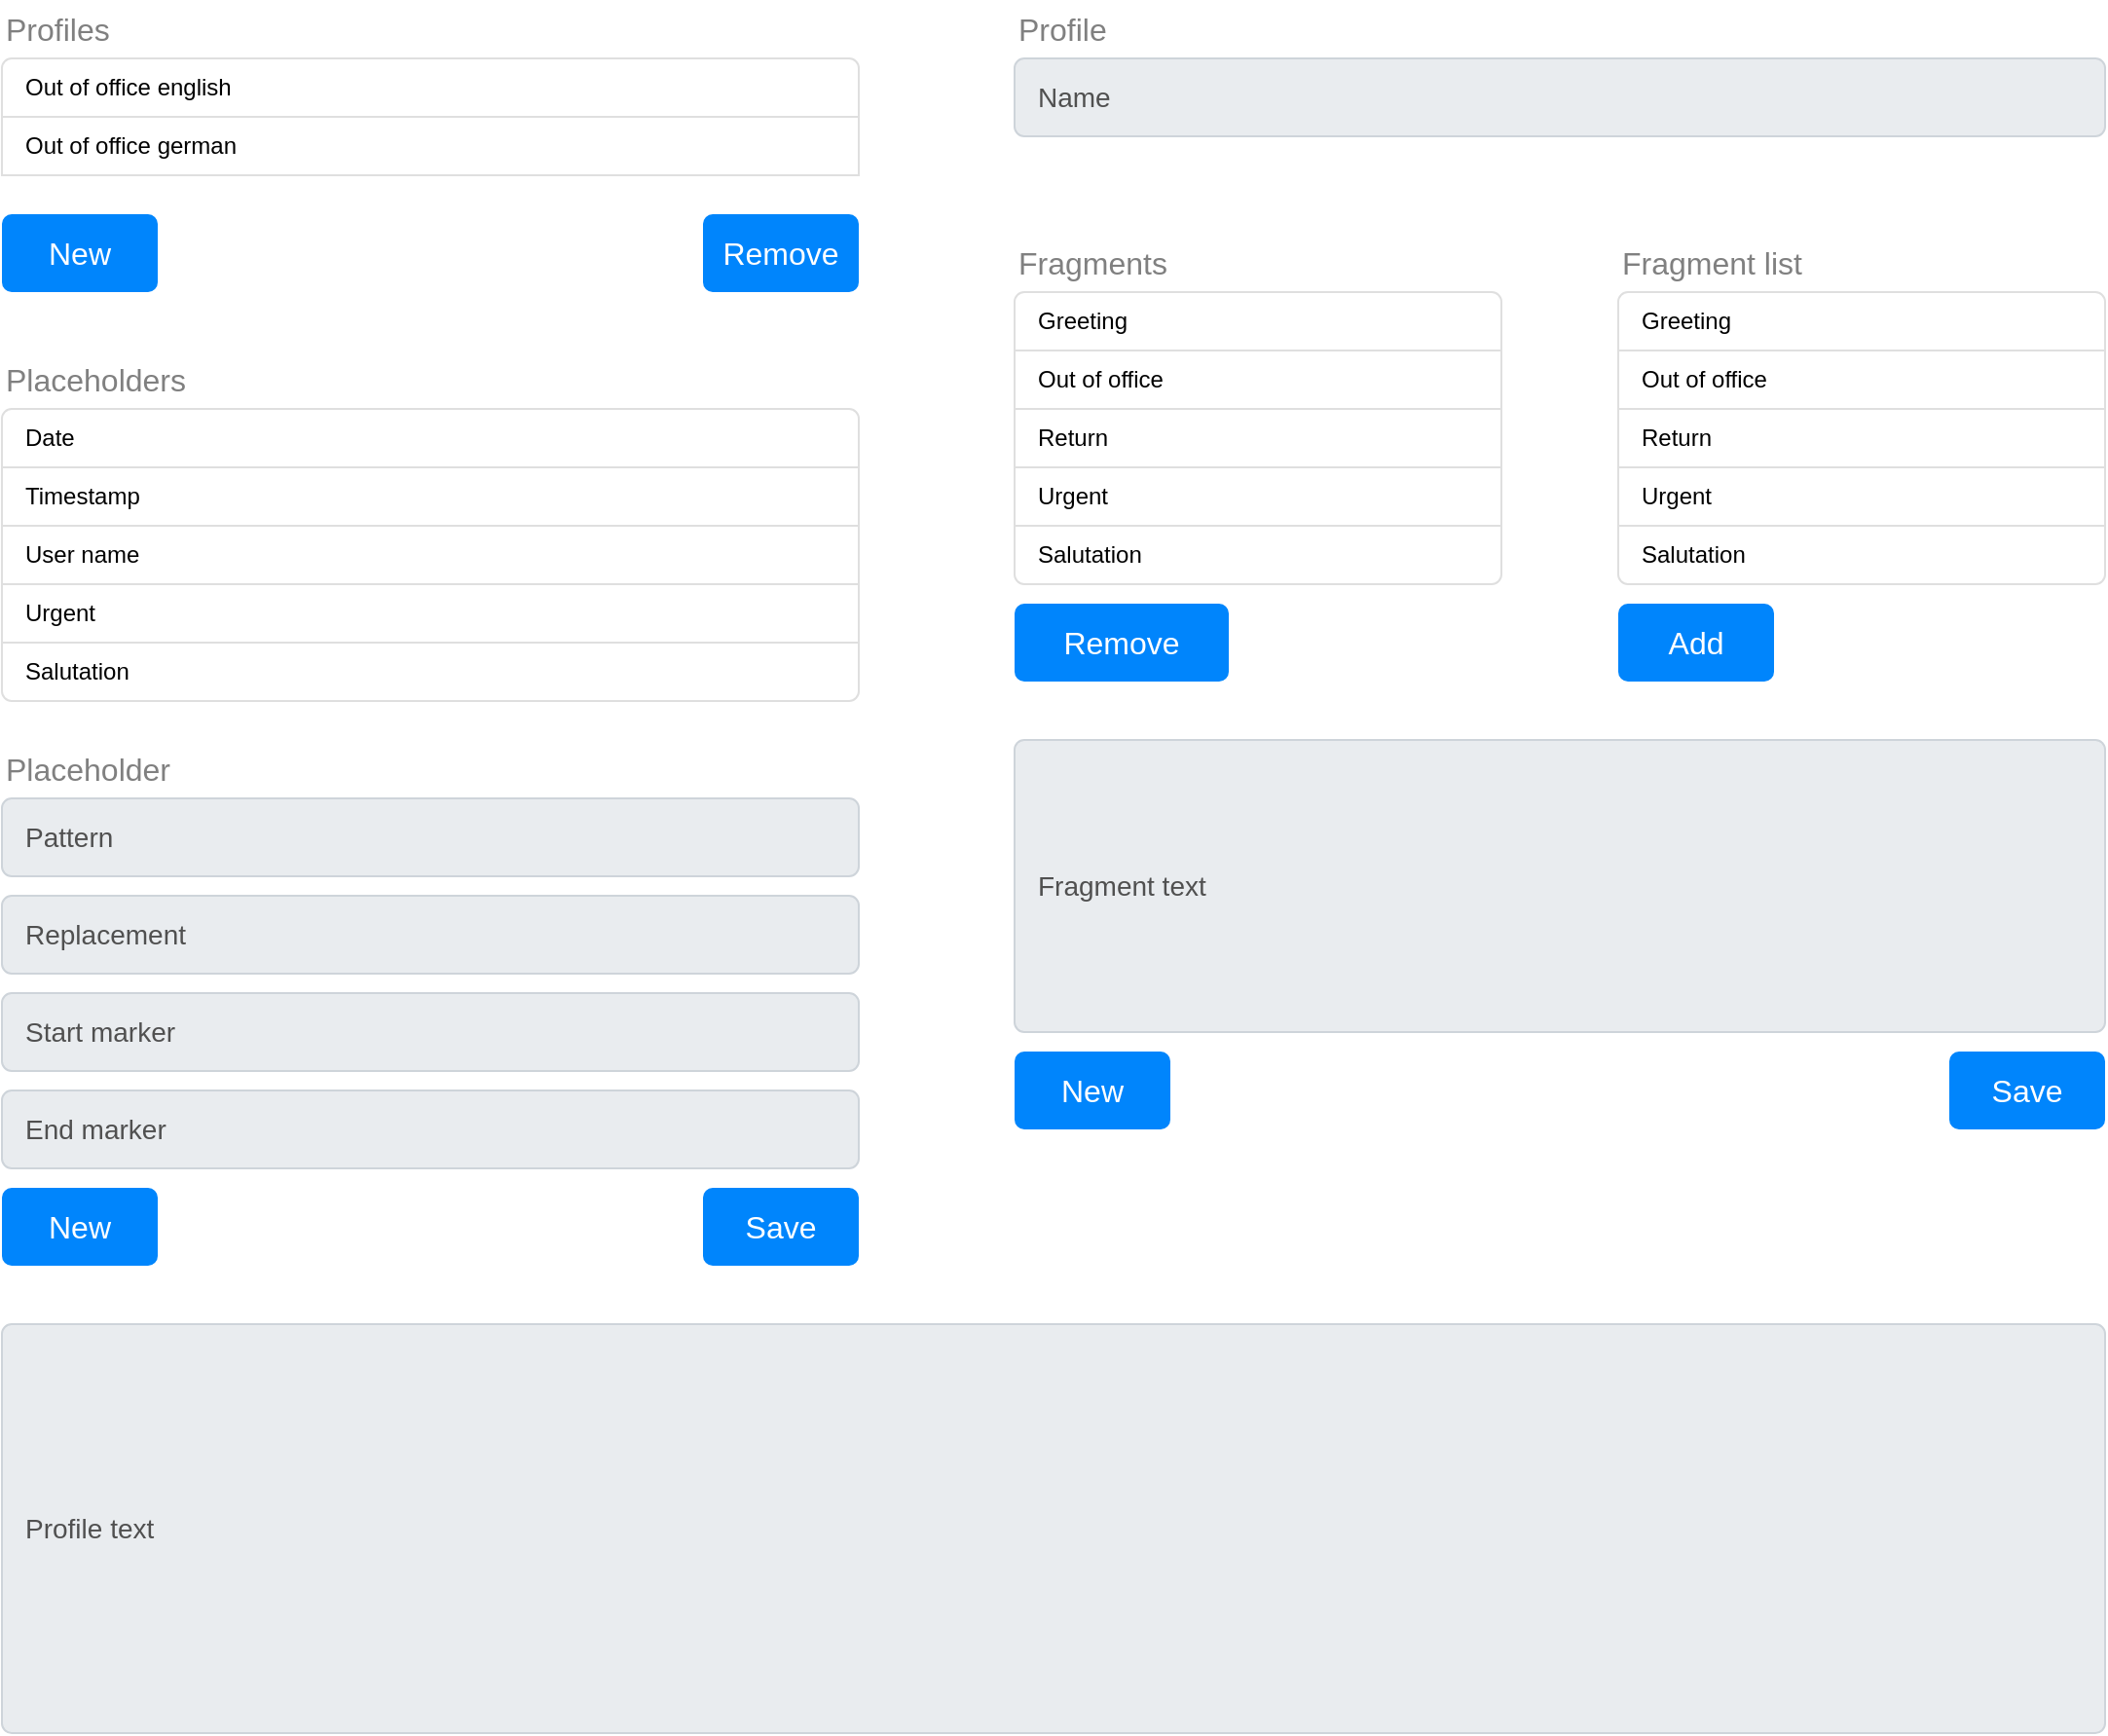 <mxfile version="24.7.17">
  <diagram name="MainPage" id="WebL89z5CDgccQZ9ob2R">
    <mxGraphModel dx="2856" dy="993" grid="1" gridSize="10" guides="1" tooltips="1" connect="1" arrows="1" fold="1" page="1" pageScale="1" pageWidth="1169" pageHeight="827" math="0" shadow="0">
      <root>
        <mxCell id="0" />
        <mxCell id="1" parent="0" />
        <mxCell id="-PZXOgzeaRd-bdsWp7vQ-1" value="" style="swimlane;fontStyle=0;childLayout=stackLayout;horizontal=1;startSize=0;horizontalStack=0;resizeParent=1;resizeParentMax=0;resizeLast=0;collapsible=0;marginBottom=0;whiteSpace=wrap;html=1;strokeColor=none;fillColor=none;" vertex="1" parent="1">
          <mxGeometry x="-600" y="190" width="250" height="150" as="geometry" />
        </mxCell>
        <mxCell id="-PZXOgzeaRd-bdsWp7vQ-2" value="Greeting" style="text;strokeColor=#DFDFDF;fillColor=#FFFFFF;align=left;verticalAlign=middle;spacingLeft=10;spacingRight=10;overflow=hidden;points=[[0,0.5],[1,0.5]];portConstraint=eastwest;rotatable=0;whiteSpace=wrap;html=1;shape=mxgraph.bootstrap.topButton;rSize=5;fontColor=#000000;" vertex="1" parent="-PZXOgzeaRd-bdsWp7vQ-1">
          <mxGeometry width="250" height="30" as="geometry" />
        </mxCell>
        <mxCell id="-PZXOgzeaRd-bdsWp7vQ-3" value="Out of office" style="text;strokeColor=#DFDFDF;fillColor=#FFFFFF;align=left;verticalAlign=middle;spacingLeft=10;spacingRight=10;overflow=hidden;points=[[0,0.5],[1,0.5]];portConstraint=eastwest;rotatable=0;whiteSpace=wrap;html=1;rSize=5;fontColor=#000000;" vertex="1" parent="-PZXOgzeaRd-bdsWp7vQ-1">
          <mxGeometry y="30" width="250" height="30" as="geometry" />
        </mxCell>
        <mxCell id="-PZXOgzeaRd-bdsWp7vQ-4" value="Return" style="text;strokeColor=#DFDFDF;fillColor=#FFFFFF;align=left;verticalAlign=middle;spacingLeft=10;spacingRight=10;overflow=hidden;points=[[0,0.5],[1,0.5]];portConstraint=eastwest;rotatable=0;whiteSpace=wrap;html=1;rSize=5;fontColor=#000000;" vertex="1" parent="-PZXOgzeaRd-bdsWp7vQ-1">
          <mxGeometry y="60" width="250" height="30" as="geometry" />
        </mxCell>
        <mxCell id="-PZXOgzeaRd-bdsWp7vQ-5" value="Urgent" style="text;strokeColor=#DFDFDF;fillColor=#FFFFFF;align=left;verticalAlign=middle;spacingLeft=10;spacingRight=10;overflow=hidden;points=[[0,0.5],[1,0.5]];portConstraint=eastwest;rotatable=0;whiteSpace=wrap;html=1;rSize=5;fontColor=#000000;" vertex="1" parent="-PZXOgzeaRd-bdsWp7vQ-1">
          <mxGeometry y="90" width="250" height="30" as="geometry" />
        </mxCell>
        <mxCell id="-PZXOgzeaRd-bdsWp7vQ-6" value="Salutation" style="text;strokeColor=#DFDFDF;fillColor=#FFFFFF;align=left;verticalAlign=middle;spacingLeft=10;spacingRight=10;overflow=hidden;points=[[0,0.5],[1,0.5]];portConstraint=eastwest;rotatable=0;whiteSpace=wrap;html=1;shape=mxgraph.bootstrap.bottomButton;rSize=5;fontColor=#000000;" vertex="1" parent="-PZXOgzeaRd-bdsWp7vQ-1">
          <mxGeometry y="120" width="250" height="30" as="geometry" />
        </mxCell>
        <mxCell id="-PZXOgzeaRd-bdsWp7vQ-7" value="Name" style="html=1;shadow=0;dashed=0;shape=mxgraph.bootstrap.rrect;rSize=5;strokeColor=#CED4DA;strokeWidth=1;fillColor=#E9ECEF;fontColor=#505050;whiteSpace=wrap;align=left;verticalAlign=middle;spacingLeft=10;fontSize=14;" vertex="1" parent="1">
          <mxGeometry x="-600" y="70" width="560" height="40" as="geometry" />
        </mxCell>
        <mxCell id="-PZXOgzeaRd-bdsWp7vQ-14" value="Fragments" style="text;fontColor=#808080;fontSize=16;verticalAlign=middle;strokeColor=none;fillColor=none;whiteSpace=wrap;html=1;" vertex="1" parent="1">
          <mxGeometry x="-600" y="160" width="90" height="30" as="geometry" />
        </mxCell>
        <mxCell id="-PZXOgzeaRd-bdsWp7vQ-16" value="" style="swimlane;fontStyle=0;childLayout=stackLayout;horizontal=1;startSize=0;horizontalStack=0;resizeParent=1;resizeParentMax=0;resizeLast=0;collapsible=0;marginBottom=0;whiteSpace=wrap;html=1;strokeColor=none;fillColor=none;" vertex="1" parent="1">
          <mxGeometry x="-1120" y="70" width="440" height="60" as="geometry" />
        </mxCell>
        <mxCell id="-PZXOgzeaRd-bdsWp7vQ-17" value="Out of office english" style="text;strokeColor=#DFDFDF;fillColor=#FFFFFF;align=left;verticalAlign=middle;spacingLeft=10;spacingRight=10;overflow=hidden;points=[[0,0.5],[1,0.5]];portConstraint=eastwest;rotatable=0;whiteSpace=wrap;html=1;shape=mxgraph.bootstrap.topButton;rSize=5;fontColor=#000000;" vertex="1" parent="-PZXOgzeaRd-bdsWp7vQ-16">
          <mxGeometry width="440" height="30" as="geometry" />
        </mxCell>
        <mxCell id="-PZXOgzeaRd-bdsWp7vQ-18" value="Out of office german" style="text;strokeColor=#DFDFDF;fillColor=#FFFFFF;align=left;verticalAlign=middle;spacingLeft=10;spacingRight=10;overflow=hidden;points=[[0,0.5],[1,0.5]];portConstraint=eastwest;rotatable=0;whiteSpace=wrap;html=1;rSize=5;fontColor=#000000;" vertex="1" parent="-PZXOgzeaRd-bdsWp7vQ-16">
          <mxGeometry y="30" width="440" height="30" as="geometry" />
        </mxCell>
        <mxCell id="-PZXOgzeaRd-bdsWp7vQ-23" value="Remove" style="html=1;shadow=0;dashed=0;shape=mxgraph.bootstrap.rrect;rSize=5;strokeColor=none;strokeWidth=1;fillColor=#0085FC;fontColor=#FFFFFF;whiteSpace=wrap;align=center;verticalAlign=middle;spacingLeft=0;fontStyle=0;fontSize=16;spacing=5;" vertex="1" parent="1">
          <mxGeometry x="-600" y="350" width="110" height="40" as="geometry" />
        </mxCell>
        <mxCell id="-PZXOgzeaRd-bdsWp7vQ-24" value="Remove" style="html=1;shadow=0;dashed=0;shape=mxgraph.bootstrap.rrect;rSize=5;strokeColor=none;strokeWidth=1;fillColor=#0085FC;fontColor=#FFFFFF;whiteSpace=wrap;align=center;verticalAlign=middle;spacingLeft=0;fontStyle=0;fontSize=16;spacing=5;" vertex="1" parent="1">
          <mxGeometry x="-760" y="150" width="80" height="40" as="geometry" />
        </mxCell>
        <mxCell id="-PZXOgzeaRd-bdsWp7vQ-25" value="Fragment text" style="html=1;shadow=0;dashed=0;shape=mxgraph.bootstrap.rrect;rSize=5;strokeColor=#CED4DA;strokeWidth=1;fillColor=#E9ECEF;fontColor=#505050;whiteSpace=wrap;align=left;verticalAlign=middle;spacingLeft=10;fontSize=14;" vertex="1" parent="1">
          <mxGeometry x="-600" y="420" width="560" height="150" as="geometry" />
        </mxCell>
        <mxCell id="-PZXOgzeaRd-bdsWp7vQ-26" value="Placeholders" style="text;fontColor=#808080;fontSize=16;verticalAlign=middle;strokeColor=none;fillColor=none;whiteSpace=wrap;html=1;" vertex="1" parent="1">
          <mxGeometry x="-1120" y="220" width="110" height="30" as="geometry" />
        </mxCell>
        <mxCell id="-PZXOgzeaRd-bdsWp7vQ-27" value="Save" style="html=1;shadow=0;dashed=0;shape=mxgraph.bootstrap.rrect;rSize=5;strokeColor=none;strokeWidth=1;fillColor=#0085FC;fontColor=#FFFFFF;whiteSpace=wrap;align=center;verticalAlign=middle;spacingLeft=0;fontStyle=0;fontSize=16;spacing=5;" vertex="1" parent="1">
          <mxGeometry x="-120" y="580" width="80" height="40" as="geometry" />
        </mxCell>
        <mxCell id="-PZXOgzeaRd-bdsWp7vQ-28" value="" style="swimlane;fontStyle=0;childLayout=stackLayout;horizontal=1;startSize=0;horizontalStack=0;resizeParent=1;resizeParentMax=0;resizeLast=0;collapsible=0;marginBottom=0;whiteSpace=wrap;html=1;strokeColor=none;fillColor=none;" vertex="1" parent="1">
          <mxGeometry x="-1120" y="250" width="440" height="150" as="geometry" />
        </mxCell>
        <mxCell id="-PZXOgzeaRd-bdsWp7vQ-29" value="Date" style="text;strokeColor=#DFDFDF;fillColor=#FFFFFF;align=left;verticalAlign=middle;spacingLeft=10;spacingRight=10;overflow=hidden;points=[[0,0.5],[1,0.5]];portConstraint=eastwest;rotatable=0;whiteSpace=wrap;html=1;shape=mxgraph.bootstrap.topButton;rSize=5;fontColor=#000000;" vertex="1" parent="-PZXOgzeaRd-bdsWp7vQ-28">
          <mxGeometry width="440" height="30" as="geometry" />
        </mxCell>
        <mxCell id="-PZXOgzeaRd-bdsWp7vQ-30" value="Timestamp" style="text;strokeColor=#DFDFDF;fillColor=#FFFFFF;align=left;verticalAlign=middle;spacingLeft=10;spacingRight=10;overflow=hidden;points=[[0,0.5],[1,0.5]];portConstraint=eastwest;rotatable=0;whiteSpace=wrap;html=1;rSize=5;fontColor=#000000;" vertex="1" parent="-PZXOgzeaRd-bdsWp7vQ-28">
          <mxGeometry y="30" width="440" height="30" as="geometry" />
        </mxCell>
        <mxCell id="-PZXOgzeaRd-bdsWp7vQ-31" value="User name" style="text;strokeColor=#DFDFDF;fillColor=#FFFFFF;align=left;verticalAlign=middle;spacingLeft=10;spacingRight=10;overflow=hidden;points=[[0,0.5],[1,0.5]];portConstraint=eastwest;rotatable=0;whiteSpace=wrap;html=1;rSize=5;fontColor=#000000;" vertex="1" parent="-PZXOgzeaRd-bdsWp7vQ-28">
          <mxGeometry y="60" width="440" height="30" as="geometry" />
        </mxCell>
        <mxCell id="-PZXOgzeaRd-bdsWp7vQ-32" value="Urgent" style="text;strokeColor=#DFDFDF;fillColor=#FFFFFF;align=left;verticalAlign=middle;spacingLeft=10;spacingRight=10;overflow=hidden;points=[[0,0.5],[1,0.5]];portConstraint=eastwest;rotatable=0;whiteSpace=wrap;html=1;rSize=5;fontColor=#000000;" vertex="1" parent="-PZXOgzeaRd-bdsWp7vQ-28">
          <mxGeometry y="90" width="440" height="30" as="geometry" />
        </mxCell>
        <mxCell id="-PZXOgzeaRd-bdsWp7vQ-33" value="Salutation" style="text;strokeColor=#DFDFDF;fillColor=#FFFFFF;align=left;verticalAlign=middle;spacingLeft=10;spacingRight=10;overflow=hidden;points=[[0,0.5],[1,0.5]];portConstraint=eastwest;rotatable=0;whiteSpace=wrap;html=1;shape=mxgraph.bootstrap.bottomButton;rSize=5;fontColor=#000000;" vertex="1" parent="-PZXOgzeaRd-bdsWp7vQ-28">
          <mxGeometry y="120" width="440" height="30" as="geometry" />
        </mxCell>
        <mxCell id="-PZXOgzeaRd-bdsWp7vQ-34" value="New" style="html=1;shadow=0;dashed=0;shape=mxgraph.bootstrap.rrect;rSize=5;strokeColor=none;strokeWidth=1;fillColor=#0085FC;fontColor=#FFFFFF;whiteSpace=wrap;align=center;verticalAlign=middle;spacingLeft=0;fontStyle=0;fontSize=16;spacing=5;" vertex="1" parent="1">
          <mxGeometry x="-1120" y="150" width="80" height="40" as="geometry" />
        </mxCell>
        <mxCell id="-PZXOgzeaRd-bdsWp7vQ-35" value="Placeholder" style="text;fontColor=#808080;fontSize=16;verticalAlign=middle;strokeColor=none;fillColor=none;whiteSpace=wrap;html=1;" vertex="1" parent="1">
          <mxGeometry x="-1120" y="420" width="110" height="30" as="geometry" />
        </mxCell>
        <mxCell id="-PZXOgzeaRd-bdsWp7vQ-36" value="Pattern" style="html=1;shadow=0;dashed=0;shape=mxgraph.bootstrap.rrect;rSize=5;strokeColor=#CED4DA;strokeWidth=1;fillColor=#E9ECEF;fontColor=#505050;whiteSpace=wrap;align=left;verticalAlign=middle;spacingLeft=10;fontSize=14;" vertex="1" parent="1">
          <mxGeometry x="-1120" y="450" width="440" height="40" as="geometry" />
        </mxCell>
        <mxCell id="-PZXOgzeaRd-bdsWp7vQ-37" value="Replacement" style="html=1;shadow=0;dashed=0;shape=mxgraph.bootstrap.rrect;rSize=5;strokeColor=#CED4DA;strokeWidth=1;fillColor=#E9ECEF;fontColor=#505050;whiteSpace=wrap;align=left;verticalAlign=middle;spacingLeft=10;fontSize=14;" vertex="1" parent="1">
          <mxGeometry x="-1120" y="500" width="440" height="40" as="geometry" />
        </mxCell>
        <mxCell id="-PZXOgzeaRd-bdsWp7vQ-38" value="Start marker" style="html=1;shadow=0;dashed=0;shape=mxgraph.bootstrap.rrect;rSize=5;strokeColor=#CED4DA;strokeWidth=1;fillColor=#E9ECEF;fontColor=#505050;whiteSpace=wrap;align=left;verticalAlign=middle;spacingLeft=10;fontSize=14;" vertex="1" parent="1">
          <mxGeometry x="-1120" y="550" width="440" height="40" as="geometry" />
        </mxCell>
        <mxCell id="-PZXOgzeaRd-bdsWp7vQ-40" value="End marker" style="html=1;shadow=0;dashed=0;shape=mxgraph.bootstrap.rrect;rSize=5;strokeColor=#CED4DA;strokeWidth=1;fillColor=#E9ECEF;fontColor=#505050;whiteSpace=wrap;align=left;verticalAlign=middle;spacingLeft=10;fontSize=14;" vertex="1" parent="1">
          <mxGeometry x="-1120" y="600" width="440" height="40" as="geometry" />
        </mxCell>
        <mxCell id="-PZXOgzeaRd-bdsWp7vQ-41" value="Profiles" style="text;fontColor=#808080;fontSize=16;verticalAlign=middle;strokeColor=none;fillColor=none;whiteSpace=wrap;html=1;" vertex="1" parent="1">
          <mxGeometry x="-1120" y="40" width="90" height="30" as="geometry" />
        </mxCell>
        <mxCell id="-PZXOgzeaRd-bdsWp7vQ-42" value="New" style="html=1;shadow=0;dashed=0;shape=mxgraph.bootstrap.rrect;rSize=5;strokeColor=none;strokeWidth=1;fillColor=#0085FC;fontColor=#FFFFFF;whiteSpace=wrap;align=center;verticalAlign=middle;spacingLeft=0;fontStyle=0;fontSize=16;spacing=5;" vertex="1" parent="1">
          <mxGeometry x="-600" y="580" width="80" height="40" as="geometry" />
        </mxCell>
        <mxCell id="-PZXOgzeaRd-bdsWp7vQ-43" value="Save" style="html=1;shadow=0;dashed=0;shape=mxgraph.bootstrap.rrect;rSize=5;strokeColor=none;strokeWidth=1;fillColor=#0085FC;fontColor=#FFFFFF;whiteSpace=wrap;align=center;verticalAlign=middle;spacingLeft=0;fontStyle=0;fontSize=16;spacing=5;" vertex="1" parent="1">
          <mxGeometry x="-760" y="650" width="80" height="40" as="geometry" />
        </mxCell>
        <mxCell id="-PZXOgzeaRd-bdsWp7vQ-44" value="Profile" style="text;fontColor=#808080;fontSize=16;verticalAlign=middle;strokeColor=none;fillColor=none;whiteSpace=wrap;html=1;" vertex="1" parent="1">
          <mxGeometry x="-600" y="40" width="90" height="30" as="geometry" />
        </mxCell>
        <mxCell id="-PZXOgzeaRd-bdsWp7vQ-45" value="New" style="html=1;shadow=0;dashed=0;shape=mxgraph.bootstrap.rrect;rSize=5;strokeColor=none;strokeWidth=1;fillColor=#0085FC;fontColor=#FFFFFF;whiteSpace=wrap;align=center;verticalAlign=middle;spacingLeft=0;fontStyle=0;fontSize=16;spacing=5;" vertex="1" parent="1">
          <mxGeometry x="-1120" y="650" width="80" height="40" as="geometry" />
        </mxCell>
        <mxCell id="-PZXOgzeaRd-bdsWp7vQ-46" value="" style="swimlane;fontStyle=0;childLayout=stackLayout;horizontal=1;startSize=0;horizontalStack=0;resizeParent=1;resizeParentMax=0;resizeLast=0;collapsible=0;marginBottom=0;whiteSpace=wrap;html=1;strokeColor=none;fillColor=none;" vertex="1" parent="1">
          <mxGeometry x="-290" y="190" width="250" height="150" as="geometry" />
        </mxCell>
        <mxCell id="-PZXOgzeaRd-bdsWp7vQ-47" value="Greeting" style="text;strokeColor=#DFDFDF;fillColor=#FFFFFF;align=left;verticalAlign=middle;spacingLeft=10;spacingRight=10;overflow=hidden;points=[[0,0.5],[1,0.5]];portConstraint=eastwest;rotatable=0;whiteSpace=wrap;html=1;shape=mxgraph.bootstrap.topButton;rSize=5;fontColor=#000000;" vertex="1" parent="-PZXOgzeaRd-bdsWp7vQ-46">
          <mxGeometry width="250" height="30" as="geometry" />
        </mxCell>
        <mxCell id="-PZXOgzeaRd-bdsWp7vQ-48" value="Out of office" style="text;strokeColor=#DFDFDF;fillColor=#FFFFFF;align=left;verticalAlign=middle;spacingLeft=10;spacingRight=10;overflow=hidden;points=[[0,0.5],[1,0.5]];portConstraint=eastwest;rotatable=0;whiteSpace=wrap;html=1;rSize=5;fontColor=#000000;" vertex="1" parent="-PZXOgzeaRd-bdsWp7vQ-46">
          <mxGeometry y="30" width="250" height="30" as="geometry" />
        </mxCell>
        <mxCell id="-PZXOgzeaRd-bdsWp7vQ-49" value="Return" style="text;strokeColor=#DFDFDF;fillColor=#FFFFFF;align=left;verticalAlign=middle;spacingLeft=10;spacingRight=10;overflow=hidden;points=[[0,0.5],[1,0.5]];portConstraint=eastwest;rotatable=0;whiteSpace=wrap;html=1;rSize=5;fontColor=#000000;" vertex="1" parent="-PZXOgzeaRd-bdsWp7vQ-46">
          <mxGeometry y="60" width="250" height="30" as="geometry" />
        </mxCell>
        <mxCell id="-PZXOgzeaRd-bdsWp7vQ-50" value="Urgent" style="text;strokeColor=#DFDFDF;fillColor=#FFFFFF;align=left;verticalAlign=middle;spacingLeft=10;spacingRight=10;overflow=hidden;points=[[0,0.5],[1,0.5]];portConstraint=eastwest;rotatable=0;whiteSpace=wrap;html=1;rSize=5;fontColor=#000000;" vertex="1" parent="-PZXOgzeaRd-bdsWp7vQ-46">
          <mxGeometry y="90" width="250" height="30" as="geometry" />
        </mxCell>
        <mxCell id="-PZXOgzeaRd-bdsWp7vQ-51" value="Salutation" style="text;strokeColor=#DFDFDF;fillColor=#FFFFFF;align=left;verticalAlign=middle;spacingLeft=10;spacingRight=10;overflow=hidden;points=[[0,0.5],[1,0.5]];portConstraint=eastwest;rotatable=0;whiteSpace=wrap;html=1;shape=mxgraph.bootstrap.bottomButton;rSize=5;fontColor=#000000;" vertex="1" parent="-PZXOgzeaRd-bdsWp7vQ-46">
          <mxGeometry y="120" width="250" height="30" as="geometry" />
        </mxCell>
        <mxCell id="-PZXOgzeaRd-bdsWp7vQ-52" value="Fragment list" style="text;fontColor=#808080;fontSize=16;verticalAlign=middle;strokeColor=none;fillColor=none;whiteSpace=wrap;html=1;" vertex="1" parent="1">
          <mxGeometry x="-290" y="160" width="180" height="30" as="geometry" />
        </mxCell>
        <mxCell id="-PZXOgzeaRd-bdsWp7vQ-53" value="Add" style="html=1;shadow=0;dashed=0;shape=mxgraph.bootstrap.rrect;rSize=5;strokeColor=none;strokeWidth=1;fillColor=#0085FC;fontColor=#FFFFFF;whiteSpace=wrap;align=center;verticalAlign=middle;spacingLeft=0;fontStyle=0;fontSize=16;spacing=5;" vertex="1" parent="1">
          <mxGeometry x="-290" y="350" width="80" height="40" as="geometry" />
        </mxCell>
        <mxCell id="-PZXOgzeaRd-bdsWp7vQ-54" value="Profile text" style="html=1;shadow=0;dashed=0;shape=mxgraph.bootstrap.rrect;rSize=5;strokeColor=#CED4DA;strokeWidth=1;fillColor=#E9ECEF;fontColor=#505050;whiteSpace=wrap;align=left;verticalAlign=middle;spacingLeft=10;fontSize=14;" vertex="1" parent="1">
          <mxGeometry x="-1120" y="720" width="1080" height="210" as="geometry" />
        </mxCell>
      </root>
    </mxGraphModel>
  </diagram>
</mxfile>
